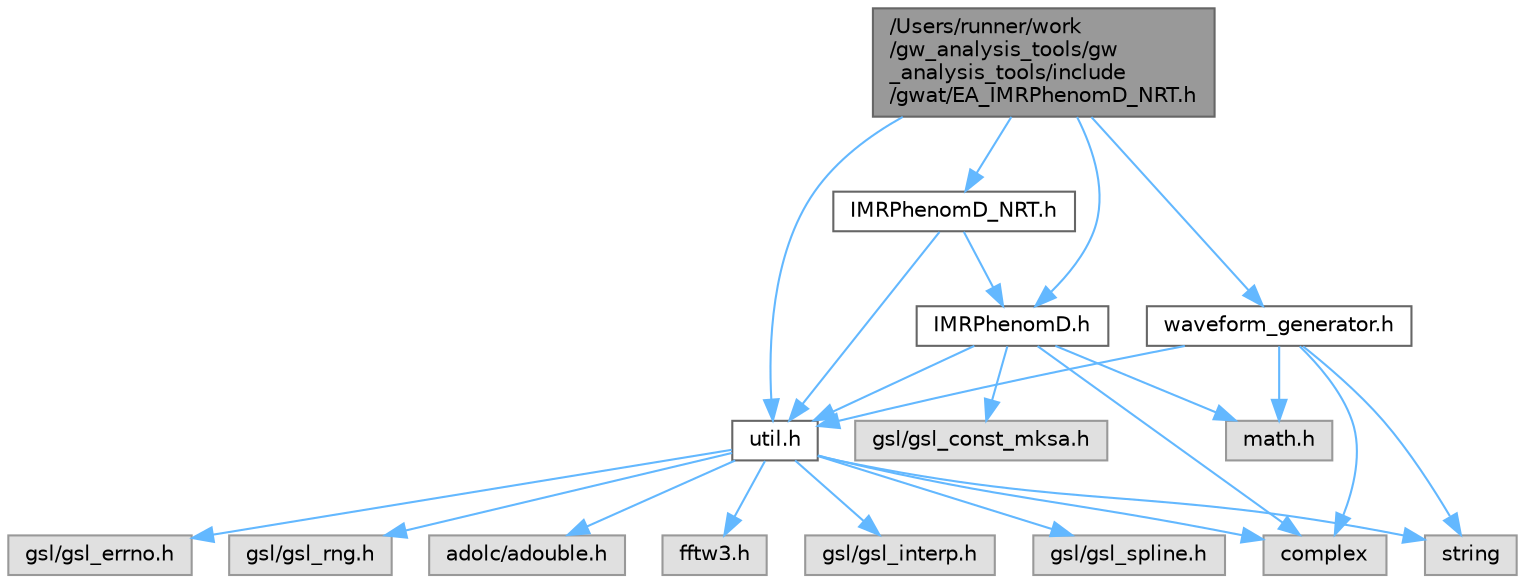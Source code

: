 digraph "/Users/runner/work/gw_analysis_tools/gw_analysis_tools/include/gwat/EA_IMRPhenomD_NRT.h"
{
 // LATEX_PDF_SIZE
  bgcolor="transparent";
  edge [fontname=Helvetica,fontsize=10,labelfontname=Helvetica,labelfontsize=10];
  node [fontname=Helvetica,fontsize=10,shape=box,height=0.2,width=0.4];
  Node1 [label="/Users/runner/work\l/gw_analysis_tools/gw\l_analysis_tools/include\l/gwat/EA_IMRPhenomD_NRT.h",height=0.2,width=0.4,color="gray40", fillcolor="grey60", style="filled", fontcolor="black",tooltip=" "];
  Node1 -> Node2 [color="steelblue1",style="solid"];
  Node2 [label="IMRPhenomD.h",height=0.2,width=0.4,color="grey40", fillcolor="white", style="filled",URL="$IMRPhenomD_8h.html",tooltip=" "];
  Node2 -> Node3 [color="steelblue1",style="solid"];
  Node3 [label="math.h",height=0.2,width=0.4,color="grey60", fillcolor="#E0E0E0", style="filled",tooltip=" "];
  Node2 -> Node4 [color="steelblue1",style="solid"];
  Node4 [label="gsl/gsl_const_mksa.h",height=0.2,width=0.4,color="grey60", fillcolor="#E0E0E0", style="filled",tooltip=" "];
  Node2 -> Node5 [color="steelblue1",style="solid"];
  Node5 [label="complex",height=0.2,width=0.4,color="grey60", fillcolor="#E0E0E0", style="filled",tooltip=" "];
  Node2 -> Node6 [color="steelblue1",style="solid"];
  Node6 [label="util.h",height=0.2,width=0.4,color="grey40", fillcolor="white", style="filled",URL="$util_8h.html",tooltip=" "];
  Node6 -> Node7 [color="steelblue1",style="solid"];
  Node7 [label="string",height=0.2,width=0.4,color="grey60", fillcolor="#E0E0E0", style="filled",tooltip=" "];
  Node6 -> Node5 [color="steelblue1",style="solid"];
  Node6 -> Node8 [color="steelblue1",style="solid"];
  Node8 [label="adolc/adouble.h",height=0.2,width=0.4,color="grey60", fillcolor="#E0E0E0", style="filled",tooltip=" "];
  Node6 -> Node9 [color="steelblue1",style="solid"];
  Node9 [label="fftw3.h",height=0.2,width=0.4,color="grey60", fillcolor="#E0E0E0", style="filled",tooltip=" "];
  Node6 -> Node10 [color="steelblue1",style="solid"];
  Node10 [label="gsl/gsl_interp.h",height=0.2,width=0.4,color="grey60", fillcolor="#E0E0E0", style="filled",tooltip=" "];
  Node6 -> Node11 [color="steelblue1",style="solid"];
  Node11 [label="gsl/gsl_spline.h",height=0.2,width=0.4,color="grey60", fillcolor="#E0E0E0", style="filled",tooltip=" "];
  Node6 -> Node12 [color="steelblue1",style="solid"];
  Node12 [label="gsl/gsl_errno.h",height=0.2,width=0.4,color="grey60", fillcolor="#E0E0E0", style="filled",tooltip=" "];
  Node6 -> Node13 [color="steelblue1",style="solid"];
  Node13 [label="gsl/gsl_rng.h",height=0.2,width=0.4,color="grey60", fillcolor="#E0E0E0", style="filled",tooltip=" "];
  Node1 -> Node14 [color="steelblue1",style="solid"];
  Node14 [label="IMRPhenomD_NRT.h",height=0.2,width=0.4,color="grey40", fillcolor="white", style="filled",URL="$IMRPhenomD__NRT_8h.html",tooltip=" "];
  Node14 -> Node2 [color="steelblue1",style="solid"];
  Node14 -> Node6 [color="steelblue1",style="solid"];
  Node1 -> Node6 [color="steelblue1",style="solid"];
  Node1 -> Node15 [color="steelblue1",style="solid"];
  Node15 [label="waveform_generator.h",height=0.2,width=0.4,color="grey40", fillcolor="white", style="filled",URL="$waveform__generator_8h.html",tooltip=" "];
  Node15 -> Node3 [color="steelblue1",style="solid"];
  Node15 -> Node6 [color="steelblue1",style="solid"];
  Node15 -> Node5 [color="steelblue1",style="solid"];
  Node15 -> Node7 [color="steelblue1",style="solid"];
}
